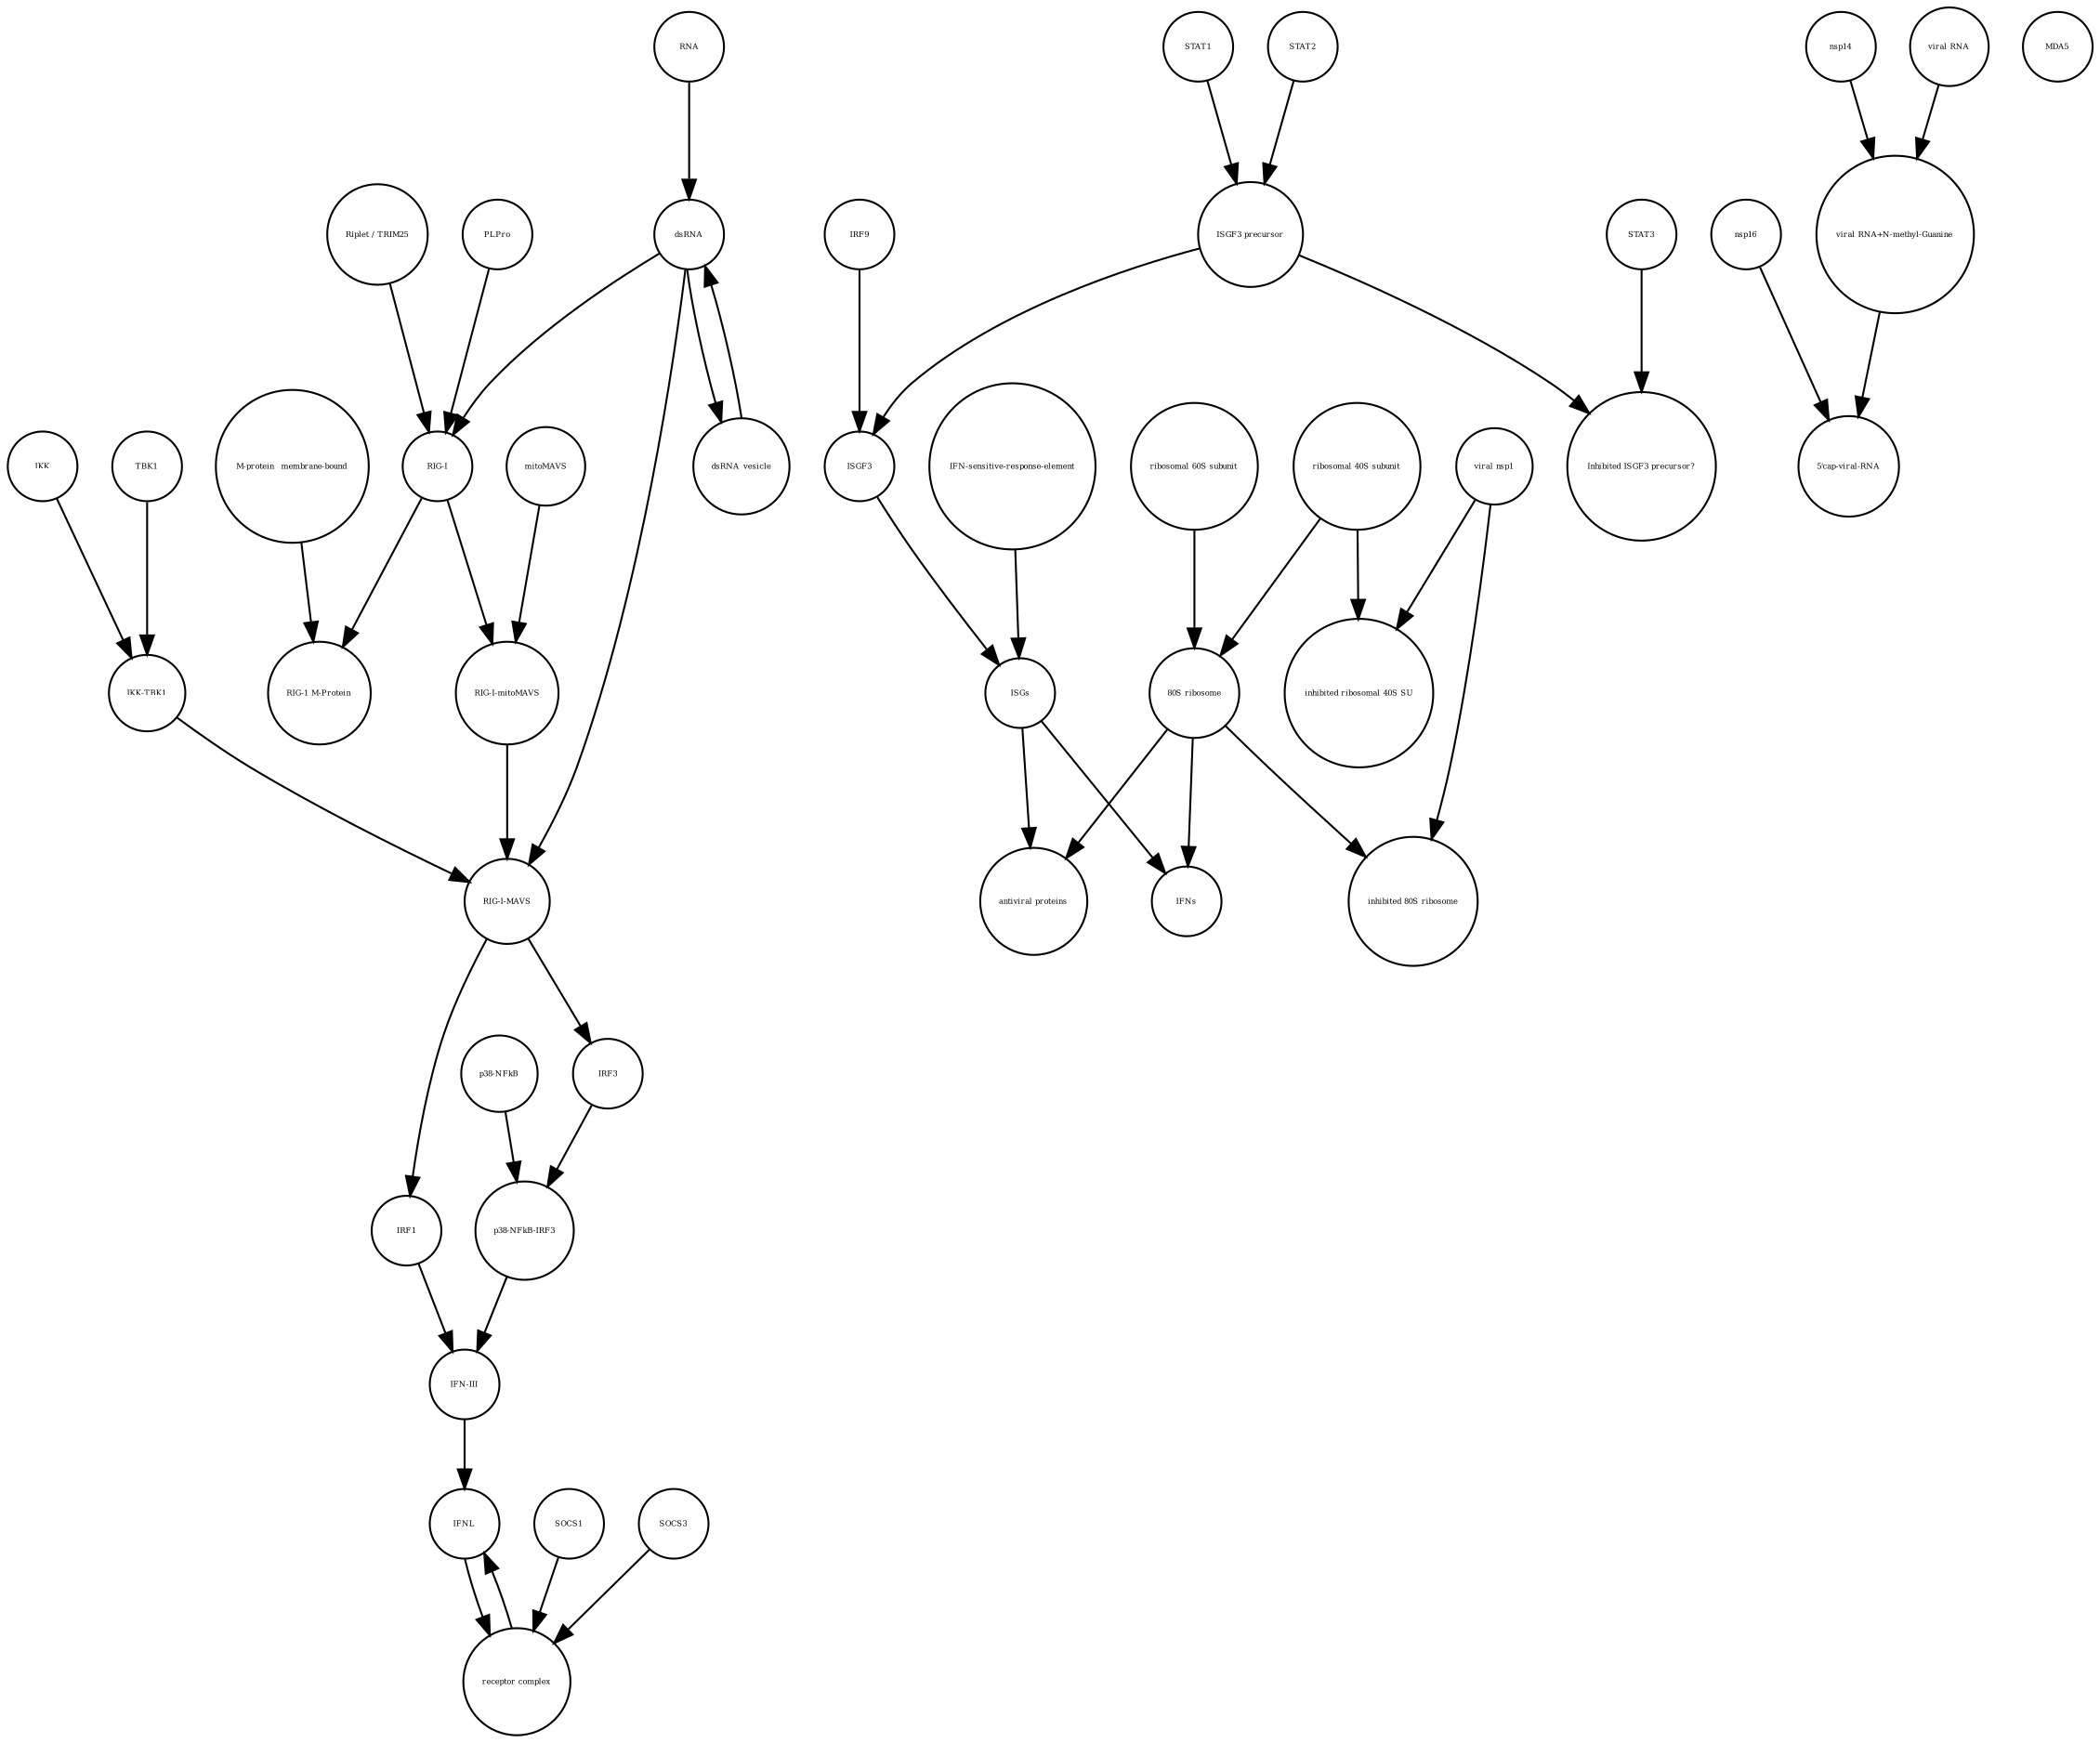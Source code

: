 strict digraph  {
TBK1 [annotation="", bipartite=0, cls=macromolecule, fontsize=4, label=TBK1, shape=circle];
IRF1 [annotation="", bipartite=0, cls=macromolecule, fontsize=4, label=IRF1, shape=circle];
"receptor complex" [annotation="", bipartite=0, cls=complex, fontsize=4, label="receptor complex", shape=circle];
IFNs [annotation="", bipartite=0, cls=macromolecule, fontsize=4, label=IFNs, shape=circle];
dsRNA [annotation="", bipartite=0, cls="nucleic acid feature", fontsize=4, label=dsRNA, shape=circle];
"ribosomal 60S subunit" [annotation="", bipartite=0, cls=complex, fontsize=4, label="ribosomal 60S subunit", shape=circle];
"Riplet / TRIM25" [annotation="", bipartite=0, cls=macromolecule, fontsize=4, label="Riplet / TRIM25", shape=circle];
"ribosomal 40S subunit" [annotation="", bipartite=0, cls=complex, fontsize=4, label="ribosomal 40S subunit", shape=circle];
"IFN-III" [annotation="", bipartite=0, cls=macromolecule, fontsize=4, label="IFN-III", shape=circle];
mitoMAVS [annotation="", bipartite=0, cls=macromolecule, fontsize=4, label=mitoMAVS, shape=circle];
"IKK-TBK1" [annotation="", bipartite=0, cls=complex, fontsize=4, label="IKK-TBK1", shape=circle];
STAT1 [annotation="", bipartite=0, cls=macromolecule, fontsize=4, label=STAT1, shape=circle];
nsp16 [annotation="", bipartite=0, cls=macromolecule, fontsize=4, label=nsp16, shape=circle];
"RIG-I-mitoMAVS" [annotation="", bipartite=0, cls=complex, fontsize=4, label="RIG-I-mitoMAVS", shape=circle];
"p38-NFkB-IRF3" [annotation="", bipartite=0, cls=complex, fontsize=4, label="p38-NFkB-IRF3", shape=circle];
"inhibited 80S ribosome" [annotation="", bipartite=0, cls=complex, fontsize=4, label="inhibited 80S ribosome", shape=circle];
"Inhibited ISGF3 precursor?" [annotation="", bipartite=0, cls=complex, fontsize=4, label="Inhibited ISGF3 precursor?", shape=circle];
IKK [annotation="", bipartite=0, cls=macromolecule, fontsize=4, label=IKK, shape=circle];
MDA5 [annotation="", bipartite=0, cls=macromolecule, fontsize=4, label=MDA5, shape=circle];
"viral RNA+N-methyl-Guanine" [annotation="", bipartite=0, cls="nucleic acid feature", fontsize=4, label="viral RNA+N-methyl-Guanine", shape=circle];
"ISGF3 precursor" [annotation="", bipartite=0, cls=complex, fontsize=4, label="ISGF3 precursor", shape=circle];
dsRNA_vesicle [annotation="", bipartite=0, cls="nucleic acid feature", fontsize=4, label=dsRNA_vesicle, shape=circle];
STAT3 [annotation="", bipartite=0, cls=macromolecule, fontsize=4, label=STAT3, shape=circle];
STAT2 [annotation="", bipartite=0, cls=macromolecule, fontsize=4, label=STAT2, shape=circle];
IRF9 [annotation="", bipartite=0, cls=macromolecule, fontsize=4, label=IRF9, shape=circle];
"RIG-I" [annotation="", bipartite=0, cls=macromolecule, fontsize=4, label="RIG-I", shape=circle];
ISGs [annotation="", bipartite=0, cls="nucleic acid feature", fontsize=4, label=ISGs, shape=circle];
nsp14 [annotation="", bipartite=0, cls=macromolecule, fontsize=4, label=nsp14, shape=circle];
"viral RNA" [annotation="", bipartite=0, cls="nucleic acid feature", fontsize=4, label="viral RNA", shape=circle];
"p38-NFkB" [annotation="", bipartite=0, cls=complex, fontsize=4, label="p38-NFkB", shape=circle];
PLPro [annotation="", bipartite=0, cls=macromolecule, fontsize=4, label=PLPro, shape=circle];
"RIG-I-MAVS" [annotation="", bipartite=0, cls=complex, fontsize=4, label="RIG-I-MAVS", shape=circle];
"inhibited ribosomal 40S SU" [annotation="urn_miriam_doi_10.1101%2F2020.05.18.102467", bipartite=0, cls=complex, fontsize=4, label="inhibited ribosomal 40S SU", shape=circle];
SOCS1 [annotation="", bipartite=0, cls=macromolecule, fontsize=4, label=SOCS1, shape=circle];
"RIG-1 M-Protein" [annotation="", bipartite=0, cls=complex, fontsize=4, label="RIG-1 M-Protein", shape=circle];
IFNL [annotation="", bipartite=0, cls=macromolecule, fontsize=4, label=IFNL, shape=circle];
ISGF3 [annotation="", bipartite=0, cls=complex, fontsize=4, label=ISGF3, shape=circle];
IRF3 [annotation="", bipartite=0, cls=macromolecule, fontsize=4, label=IRF3, shape=circle];
"viral nsp1" [annotation="", bipartite=0, cls=macromolecule, fontsize=4, label="viral nsp1", shape=circle];
"M-protein_ membrane-bound" [annotation="", bipartite=0, cls=macromolecule, fontsize=4, label="M-protein_ membrane-bound", shape=circle];
"80S ribosome" [annotation="", bipartite=0, cls=complex, fontsize=4, label="80S ribosome", shape=circle];
"IFN-sensitive-response-element" [annotation="", bipartite=0, cls="nucleic acid feature", fontsize=4, label="IFN-sensitive-response-element", shape=circle];
"antiviral proteins" [annotation="", bipartite=0, cls=macromolecule, fontsize=4, label="antiviral proteins", shape=circle];
SOCS3 [annotation="", bipartite=0, cls=macromolecule, fontsize=4, label=SOCS3, shape=circle];
RNA [annotation="", bipartite=0, cls="nucleic acid feature", fontsize=4, label=RNA, shape=circle];
"5'cap-viral-RNA" [annotation="", bipartite=0, cls="nucleic acid feature", fontsize=4, label="5'cap-viral-RNA", shape=circle];
TBK1 -> "IKK-TBK1"  [annotation="", interaction_type=production];
IRF1 -> "IFN-III"  [annotation="", interaction_type=stimulation];
"receptor complex" -> IFNL  [annotation="", interaction_type=production];
dsRNA -> dsRNA_vesicle  [annotation="", interaction_type=production];
dsRNA -> "RIG-I"  [annotation="", interaction_type="necessary stimulation"];
dsRNA -> "RIG-I-MAVS"  [annotation="", interaction_type="necessary stimulation"];
"ribosomal 60S subunit" -> "80S ribosome"  [annotation="", interaction_type=production];
"Riplet / TRIM25" -> "RIG-I"  [annotation="", interaction_type=catalysis];
"ribosomal 40S subunit" -> "80S ribosome"  [annotation="", interaction_type=production];
"ribosomal 40S subunit" -> "inhibited ribosomal 40S SU"  [annotation="", interaction_type=production];
"IFN-III" -> IFNL  [annotation="", interaction_type=production];
mitoMAVS -> "RIG-I-mitoMAVS"  [annotation="", interaction_type=production];
"IKK-TBK1" -> "RIG-I-MAVS"  [annotation="", interaction_type=production];
STAT1 -> "ISGF3 precursor"  [annotation="", interaction_type=production];
nsp16 -> "5'cap-viral-RNA"  [annotation="urn_miriam_doi_10.1016%2Fj.chom.2020.05.008", interaction_type=catalysis];
"RIG-I-mitoMAVS" -> "RIG-I-MAVS"  [annotation="", interaction_type=production];
"p38-NFkB-IRF3" -> "IFN-III"  [annotation="", interaction_type=stimulation];
IKK -> "IKK-TBK1"  [annotation="", interaction_type=production];
"viral RNA+N-methyl-Guanine" -> "5'cap-viral-RNA"  [annotation="", interaction_type=production];
"ISGF3 precursor" -> ISGF3  [annotation="", interaction_type=production];
"ISGF3 precursor" -> "Inhibited ISGF3 precursor?"  [annotation="", interaction_type=production];
dsRNA_vesicle -> dsRNA  [annotation="", interaction_type=production];
STAT3 -> "Inhibited ISGF3 precursor?"  [annotation="", interaction_type=production];
STAT2 -> "ISGF3 precursor"  [annotation="", interaction_type=production];
IRF9 -> ISGF3  [annotation="", interaction_type=production];
"RIG-I" -> "RIG-I-mitoMAVS"  [annotation="", interaction_type=production];
"RIG-I" -> "RIG-1 M-Protein"  [annotation="", interaction_type=production];
ISGs -> IFNs  [annotation="", interaction_type=production];
ISGs -> "antiviral proteins"  [annotation="", interaction_type=production];
nsp14 -> "viral RNA+N-methyl-Guanine"  [annotation="", interaction_type=catalysis];
"viral RNA" -> "viral RNA+N-methyl-Guanine"  [annotation="", interaction_type=production];
"p38-NFkB" -> "p38-NFkB-IRF3"  [annotation="", interaction_type=production];
PLPro -> "RIG-I"  [annotation="", interaction_type=catalysis];
"RIG-I-MAVS" -> IRF3  [annotation="", interaction_type=stimulation];
"RIG-I-MAVS" -> IRF1  [annotation="", interaction_type=catalysis];
SOCS1 -> "receptor complex"  [annotation="", interaction_type=production];
IFNL -> "receptor complex"  [annotation="", interaction_type=stimulation];
ISGF3 -> ISGs  [annotation="", interaction_type="necessary stimulation"];
IRF3 -> "p38-NFkB-IRF3"  [annotation="", interaction_type=production];
"viral nsp1" -> "inhibited 80S ribosome"  [annotation="", interaction_type=production];
"viral nsp1" -> "inhibited ribosomal 40S SU"  [annotation="", interaction_type=production];
"M-protein_ membrane-bound" -> "RIG-1 M-Protein"  [annotation="", interaction_type=production];
"80S ribosome" -> "inhibited 80S ribosome"  [annotation="", interaction_type=production];
"80S ribosome" -> IFNs  [annotation="", interaction_type=catalysis];
"80S ribosome" -> "antiviral proteins"  [annotation="", interaction_type=catalysis];
"IFN-sensitive-response-element" -> ISGs  [annotation="", interaction_type=production];
SOCS3 -> "receptor complex"  [annotation="", interaction_type=production];
RNA -> dsRNA  [annotation="", interaction_type=production];
}
